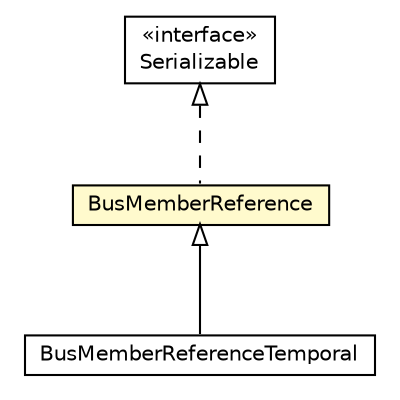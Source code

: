 #!/usr/local/bin/dot
#
# Class diagram 
# Generated by UMLGraph version R5_6-24-gf6e263 (http://www.umlgraph.org/)
#

digraph G {
	edge [fontname="Helvetica",fontsize=10,labelfontname="Helvetica",labelfontsize=10];
	node [fontname="Helvetica",fontsize=10,shape=plaintext];
	nodesep=0.25;
	ranksep=0.5;
	// org.universAAL.ri.gateway.proxies.BusMemberReferenceTemporal
	c11582 [label=<<table title="org.universAAL.ri.gateway.proxies.BusMemberReferenceTemporal" border="0" cellborder="1" cellspacing="0" cellpadding="2" port="p" href="./BusMemberReferenceTemporal.html">
		<tr><td><table border="0" cellspacing="0" cellpadding="1">
<tr><td align="center" balign="center"> BusMemberReferenceTemporal </td></tr>
		</table></td></tr>
		</table>>, URL="./BusMemberReferenceTemporal.html", fontname="Helvetica", fontcolor="black", fontsize=10.0];
	// org.universAAL.ri.gateway.proxies.BusMemberReference
	c11585 [label=<<table title="org.universAAL.ri.gateway.proxies.BusMemberReference" border="0" cellborder="1" cellspacing="0" cellpadding="2" port="p" bgcolor="lemonChiffon" href="./BusMemberReference.html">
		<tr><td><table border="0" cellspacing="0" cellpadding="1">
<tr><td align="center" balign="center"> BusMemberReference </td></tr>
		</table></td></tr>
		</table>>, URL="./BusMemberReference.html", fontname="Helvetica", fontcolor="black", fontsize=10.0];
	//org.universAAL.ri.gateway.proxies.BusMemberReferenceTemporal extends org.universAAL.ri.gateway.proxies.BusMemberReference
	c11585:p -> c11582:p [dir=back,arrowtail=empty];
	//org.universAAL.ri.gateway.proxies.BusMemberReference implements java.io.Serializable
	c11664:p -> c11585:p [dir=back,arrowtail=empty,style=dashed];
	// java.io.Serializable
	c11664 [label=<<table title="java.io.Serializable" border="0" cellborder="1" cellspacing="0" cellpadding="2" port="p" href="http://java.sun.com/j2se/1.4.2/docs/api/java/io/Serializable.html">
		<tr><td><table border="0" cellspacing="0" cellpadding="1">
<tr><td align="center" balign="center"> &#171;interface&#187; </td></tr>
<tr><td align="center" balign="center"> Serializable </td></tr>
		</table></td></tr>
		</table>>, URL="http://java.sun.com/j2se/1.4.2/docs/api/java/io/Serializable.html", fontname="Helvetica", fontcolor="black", fontsize=10.0];
}

